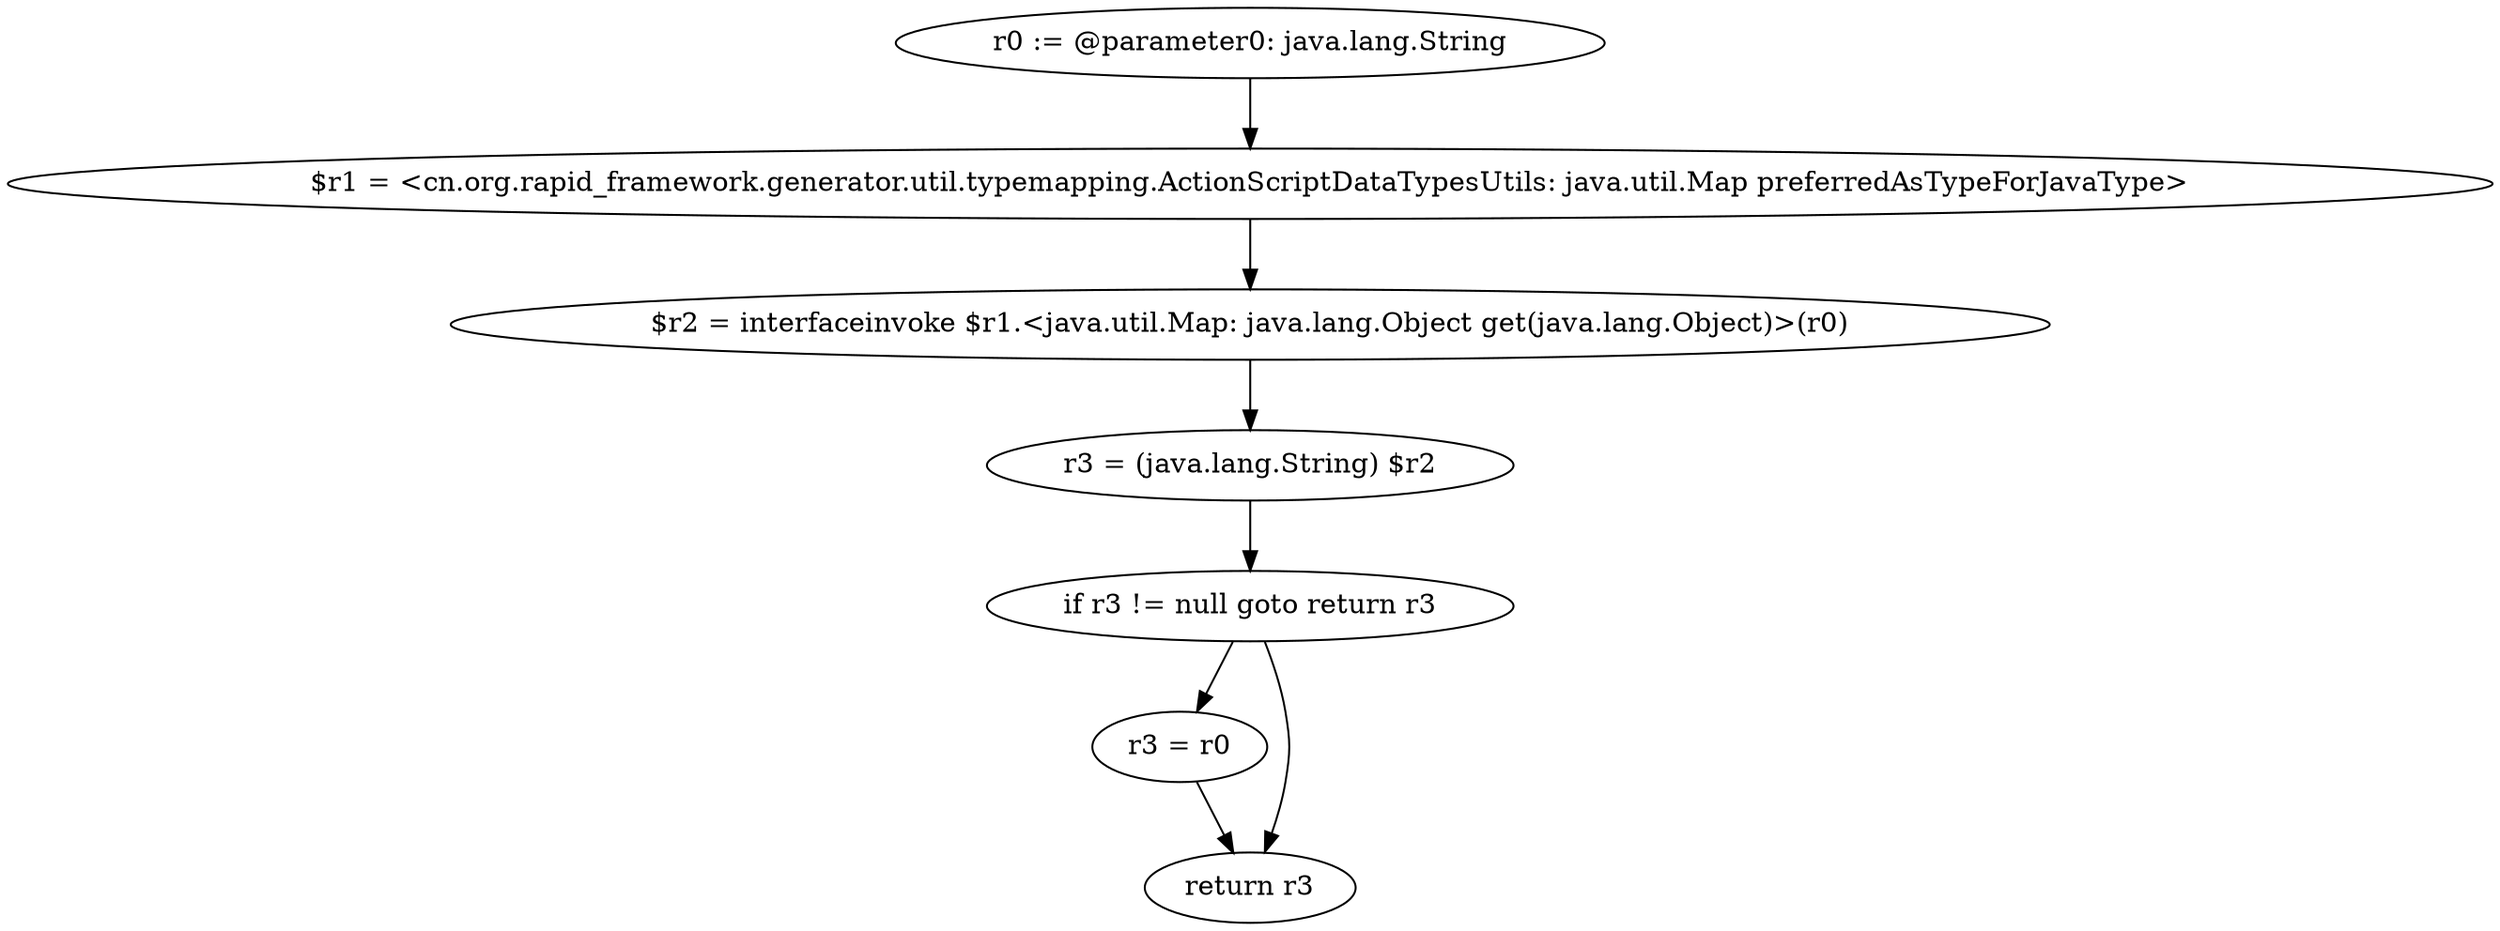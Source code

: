 digraph "unitGraph" {
    "r0 := @parameter0: java.lang.String"
    "$r1 = <cn.org.rapid_framework.generator.util.typemapping.ActionScriptDataTypesUtils: java.util.Map preferredAsTypeForJavaType>"
    "$r2 = interfaceinvoke $r1.<java.util.Map: java.lang.Object get(java.lang.Object)>(r0)"
    "r3 = (java.lang.String) $r2"
    "if r3 != null goto return r3"
    "r3 = r0"
    "return r3"
    "r0 := @parameter0: java.lang.String"->"$r1 = <cn.org.rapid_framework.generator.util.typemapping.ActionScriptDataTypesUtils: java.util.Map preferredAsTypeForJavaType>";
    "$r1 = <cn.org.rapid_framework.generator.util.typemapping.ActionScriptDataTypesUtils: java.util.Map preferredAsTypeForJavaType>"->"$r2 = interfaceinvoke $r1.<java.util.Map: java.lang.Object get(java.lang.Object)>(r0)";
    "$r2 = interfaceinvoke $r1.<java.util.Map: java.lang.Object get(java.lang.Object)>(r0)"->"r3 = (java.lang.String) $r2";
    "r3 = (java.lang.String) $r2"->"if r3 != null goto return r3";
    "if r3 != null goto return r3"->"r3 = r0";
    "if r3 != null goto return r3"->"return r3";
    "r3 = r0"->"return r3";
}
